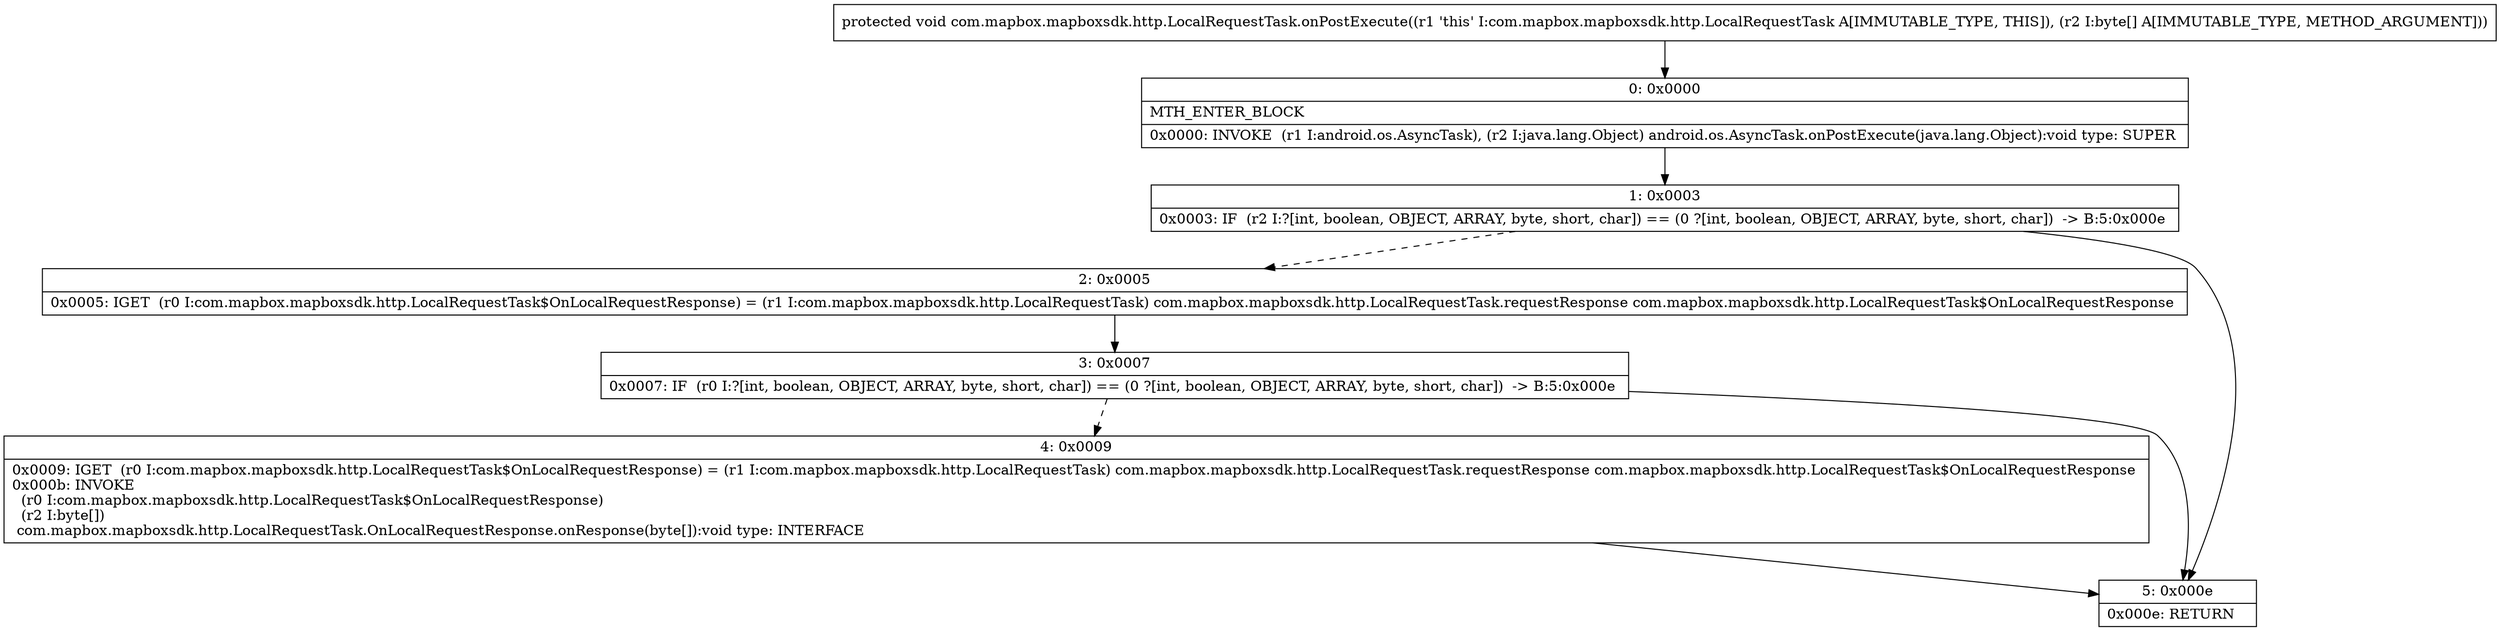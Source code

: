 digraph "CFG forcom.mapbox.mapboxsdk.http.LocalRequestTask.onPostExecute([B)V" {
Node_0 [shape=record,label="{0\:\ 0x0000|MTH_ENTER_BLOCK\l|0x0000: INVOKE  (r1 I:android.os.AsyncTask), (r2 I:java.lang.Object) android.os.AsyncTask.onPostExecute(java.lang.Object):void type: SUPER \l}"];
Node_1 [shape=record,label="{1\:\ 0x0003|0x0003: IF  (r2 I:?[int, boolean, OBJECT, ARRAY, byte, short, char]) == (0 ?[int, boolean, OBJECT, ARRAY, byte, short, char])  \-\> B:5:0x000e \l}"];
Node_2 [shape=record,label="{2\:\ 0x0005|0x0005: IGET  (r0 I:com.mapbox.mapboxsdk.http.LocalRequestTask$OnLocalRequestResponse) = (r1 I:com.mapbox.mapboxsdk.http.LocalRequestTask) com.mapbox.mapboxsdk.http.LocalRequestTask.requestResponse com.mapbox.mapboxsdk.http.LocalRequestTask$OnLocalRequestResponse \l}"];
Node_3 [shape=record,label="{3\:\ 0x0007|0x0007: IF  (r0 I:?[int, boolean, OBJECT, ARRAY, byte, short, char]) == (0 ?[int, boolean, OBJECT, ARRAY, byte, short, char])  \-\> B:5:0x000e \l}"];
Node_4 [shape=record,label="{4\:\ 0x0009|0x0009: IGET  (r0 I:com.mapbox.mapboxsdk.http.LocalRequestTask$OnLocalRequestResponse) = (r1 I:com.mapbox.mapboxsdk.http.LocalRequestTask) com.mapbox.mapboxsdk.http.LocalRequestTask.requestResponse com.mapbox.mapboxsdk.http.LocalRequestTask$OnLocalRequestResponse \l0x000b: INVOKE  \l  (r0 I:com.mapbox.mapboxsdk.http.LocalRequestTask$OnLocalRequestResponse)\l  (r2 I:byte[])\l com.mapbox.mapboxsdk.http.LocalRequestTask.OnLocalRequestResponse.onResponse(byte[]):void type: INTERFACE \l}"];
Node_5 [shape=record,label="{5\:\ 0x000e|0x000e: RETURN   \l}"];
MethodNode[shape=record,label="{protected void com.mapbox.mapboxsdk.http.LocalRequestTask.onPostExecute((r1 'this' I:com.mapbox.mapboxsdk.http.LocalRequestTask A[IMMUTABLE_TYPE, THIS]), (r2 I:byte[] A[IMMUTABLE_TYPE, METHOD_ARGUMENT])) }"];
MethodNode -> Node_0;
Node_0 -> Node_1;
Node_1 -> Node_2[style=dashed];
Node_1 -> Node_5;
Node_2 -> Node_3;
Node_3 -> Node_4[style=dashed];
Node_3 -> Node_5;
Node_4 -> Node_5;
}

